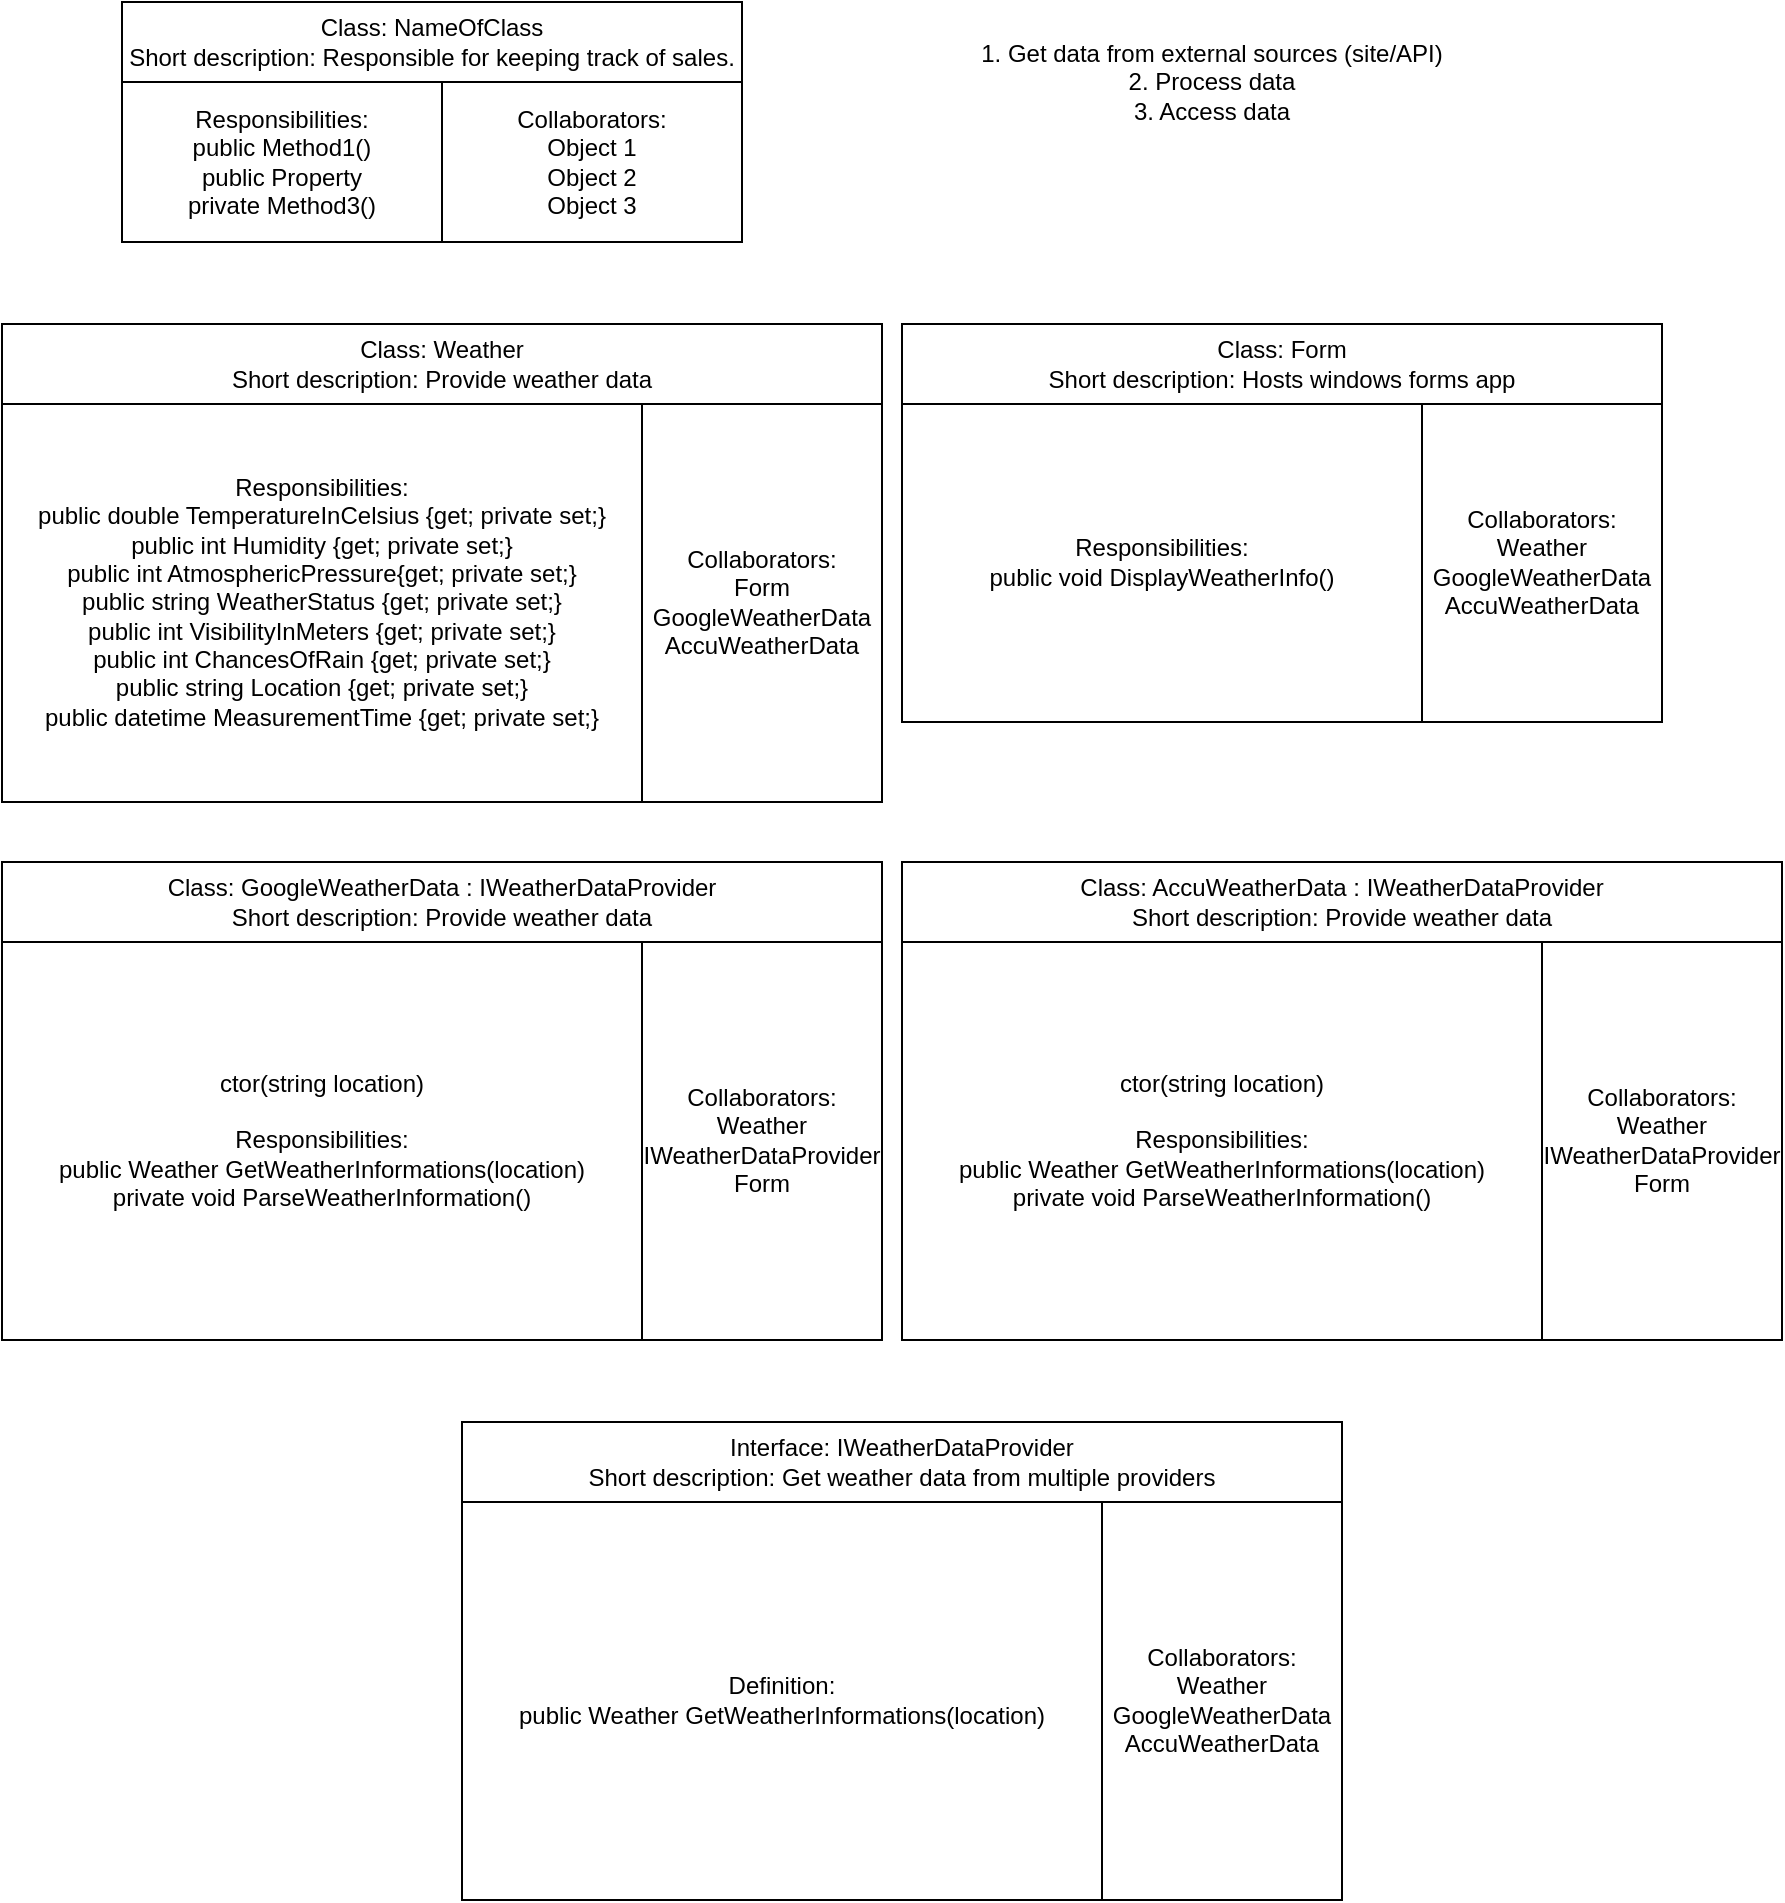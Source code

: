 <mxfile version="12.8.4" type="device"><diagram id="QcrIostaxL9kbNlrCosF" name="Page-1"><mxGraphModel dx="1897" dy="695" grid="1" gridSize="10" guides="1" tooltips="1" connect="1" arrows="1" fold="1" page="1" pageScale="1" pageWidth="827" pageHeight="1169" math="0" shadow="0"><root><mxCell id="0"/><mxCell id="1" parent="0"/><mxCell id="cyuVrWupXJBRKEmcG17F-1" value="Responsibilities:&lt;br&gt;public Method1()&lt;br&gt;public Property&lt;br&gt;private Method3()" style="rounded=0;whiteSpace=wrap;html=1;" vertex="1" parent="1"><mxGeometry x="30" y="50" width="160" height="80" as="geometry"/></mxCell><mxCell id="cyuVrWupXJBRKEmcG17F-2" value="Collaborators:&lt;br&gt;Object 1&lt;br&gt;Object 2&lt;br&gt;Object 3" style="rounded=0;whiteSpace=wrap;html=1;" vertex="1" parent="1"><mxGeometry x="190" y="50" width="150" height="80" as="geometry"/></mxCell><mxCell id="cyuVrWupXJBRKEmcG17F-3" value="Class: NameOfClass&lt;br&gt;Short description: Responsible for keeping track of sales." style="rounded=0;whiteSpace=wrap;html=1;" vertex="1" parent="1"><mxGeometry x="30" y="10" width="310" height="40" as="geometry"/></mxCell><mxCell id="cyuVrWupXJBRKEmcG17F-10" value="Responsibilities:&lt;br&gt;public double TemperatureInCelsius {get; private set;}&lt;br&gt;public int Humidity {get; private set;}&lt;br&gt;public int AtmosphericPressure{get; private set;}&lt;br&gt;public string WeatherStatus {get; private set;}&lt;br&gt;public int VisibilityInMeters {get; private set;}&lt;br&gt;public int ChancesOfRain {get; private set;}&lt;br&gt;public string Location {get; private set;}&lt;br&gt;public datetime MeasurementTime {get; private set;}" style="rounded=0;whiteSpace=wrap;html=1;" vertex="1" parent="1"><mxGeometry x="-30" y="210" width="320" height="200" as="geometry"/></mxCell><mxCell id="cyuVrWupXJBRKEmcG17F-11" value="Collaborators:&lt;br&gt;Form&lt;br&gt;GoogleWeatherData&lt;br&gt;AccuWeatherData" style="rounded=0;whiteSpace=wrap;html=1;" vertex="1" parent="1"><mxGeometry x="290" y="210" width="120" height="200" as="geometry"/></mxCell><mxCell id="cyuVrWupXJBRKEmcG17F-12" value="Class: Weather&lt;br&gt;Short description: Provide weather data" style="rounded=0;whiteSpace=wrap;html=1;" vertex="1" parent="1"><mxGeometry x="-30" y="171" width="440" height="40" as="geometry"/></mxCell><mxCell id="cyuVrWupXJBRKEmcG17F-14" value="1. Get data from external sources (site/API)&lt;br&gt;2. Process data&lt;br&gt;3. Access data" style="text;html=1;strokeColor=none;fillColor=none;align=center;verticalAlign=middle;whiteSpace=wrap;rounded=0;" vertex="1" parent="1"><mxGeometry x="450" y="20" width="250" height="60" as="geometry"/></mxCell><mxCell id="cyuVrWupXJBRKEmcG17F-15" value="Responsibilities:&lt;br&gt;public void DisplayWeatherInfo()" style="rounded=0;whiteSpace=wrap;html=1;" vertex="1" parent="1"><mxGeometry x="420" y="210" width="260" height="160" as="geometry"/></mxCell><mxCell id="cyuVrWupXJBRKEmcG17F-16" value="Collaborators:&lt;br&gt;Weather&lt;br&gt;GoogleWeatherData&lt;br&gt;AccuWeatherData" style="rounded=0;whiteSpace=wrap;html=1;" vertex="1" parent="1"><mxGeometry x="680" y="210" width="120" height="160" as="geometry"/></mxCell><mxCell id="cyuVrWupXJBRKEmcG17F-17" value="Class: Form&lt;br&gt;Short description: Hosts windows forms app" style="rounded=0;whiteSpace=wrap;html=1;" vertex="1" parent="1"><mxGeometry x="420" y="171" width="380" height="40" as="geometry"/></mxCell><mxCell id="cyuVrWupXJBRKEmcG17F-18" value="Definition:&lt;br&gt;public Weather GetWeatherInformations(location)" style="rounded=0;whiteSpace=wrap;html=1;" vertex="1" parent="1"><mxGeometry x="200" y="759" width="320" height="200" as="geometry"/></mxCell><mxCell id="cyuVrWupXJBRKEmcG17F-19" value="Collaborators:&lt;br&gt;Weather&lt;br&gt;GoogleWeatherData&lt;br&gt;AccuWeatherData" style="rounded=0;whiteSpace=wrap;html=1;" vertex="1" parent="1"><mxGeometry x="520" y="759" width="120" height="200" as="geometry"/></mxCell><mxCell id="cyuVrWupXJBRKEmcG17F-20" value="Interface: IWeatherDataProvider&lt;br&gt;Short description: Get weather data from multiple providers" style="rounded=0;whiteSpace=wrap;html=1;" vertex="1" parent="1"><mxGeometry x="200" y="720" width="440" height="40" as="geometry"/></mxCell><mxCell id="cyuVrWupXJBRKEmcG17F-21" value="ctor(string location)&lt;br&gt;&lt;br&gt;Responsibilities:&lt;br&gt;public Weather GetWeatherInformations(location)&lt;br&gt;private void ParseWeatherInformation()&lt;br&gt;" style="rounded=0;whiteSpace=wrap;html=1;" vertex="1" parent="1"><mxGeometry x="-30" y="479" width="320" height="200" as="geometry"/></mxCell><mxCell id="cyuVrWupXJBRKEmcG17F-22" value="Collaborators:&lt;br&gt;Weather&lt;br&gt;IWeatherDataProvider&lt;br&gt;Form" style="rounded=0;whiteSpace=wrap;html=1;" vertex="1" parent="1"><mxGeometry x="290" y="479" width="120" height="200" as="geometry"/></mxCell><mxCell id="cyuVrWupXJBRKEmcG17F-23" value="Class: GoogleWeatherData : IWeatherDataProvider&lt;br&gt;Short description: Provide weather data" style="rounded=0;whiteSpace=wrap;html=1;" vertex="1" parent="1"><mxGeometry x="-30" y="440" width="440" height="40" as="geometry"/></mxCell><mxCell id="cyuVrWupXJBRKEmcG17F-24" value="ctor(string location)&lt;br&gt;&lt;br&gt;Responsibilities:&lt;br&gt;public Weather GetWeatherInformations(location)&lt;br&gt;private void ParseWeatherInformation()&lt;br&gt;" style="rounded=0;whiteSpace=wrap;html=1;" vertex="1" parent="1"><mxGeometry x="420" y="479" width="320" height="200" as="geometry"/></mxCell><mxCell id="cyuVrWupXJBRKEmcG17F-25" value="Collaborators:&lt;br&gt;Weather&lt;br&gt;IWeatherDataProvider&lt;br&gt;Form" style="rounded=0;whiteSpace=wrap;html=1;" vertex="1" parent="1"><mxGeometry x="740" y="479" width="120" height="200" as="geometry"/></mxCell><mxCell id="cyuVrWupXJBRKEmcG17F-26" value="Class: AccuWeatherData : IWeatherDataProvider&lt;br&gt;Short description: Provide weather data" style="rounded=0;whiteSpace=wrap;html=1;" vertex="1" parent="1"><mxGeometry x="420" y="440" width="440" height="40" as="geometry"/></mxCell></root></mxGraphModel></diagram></mxfile>